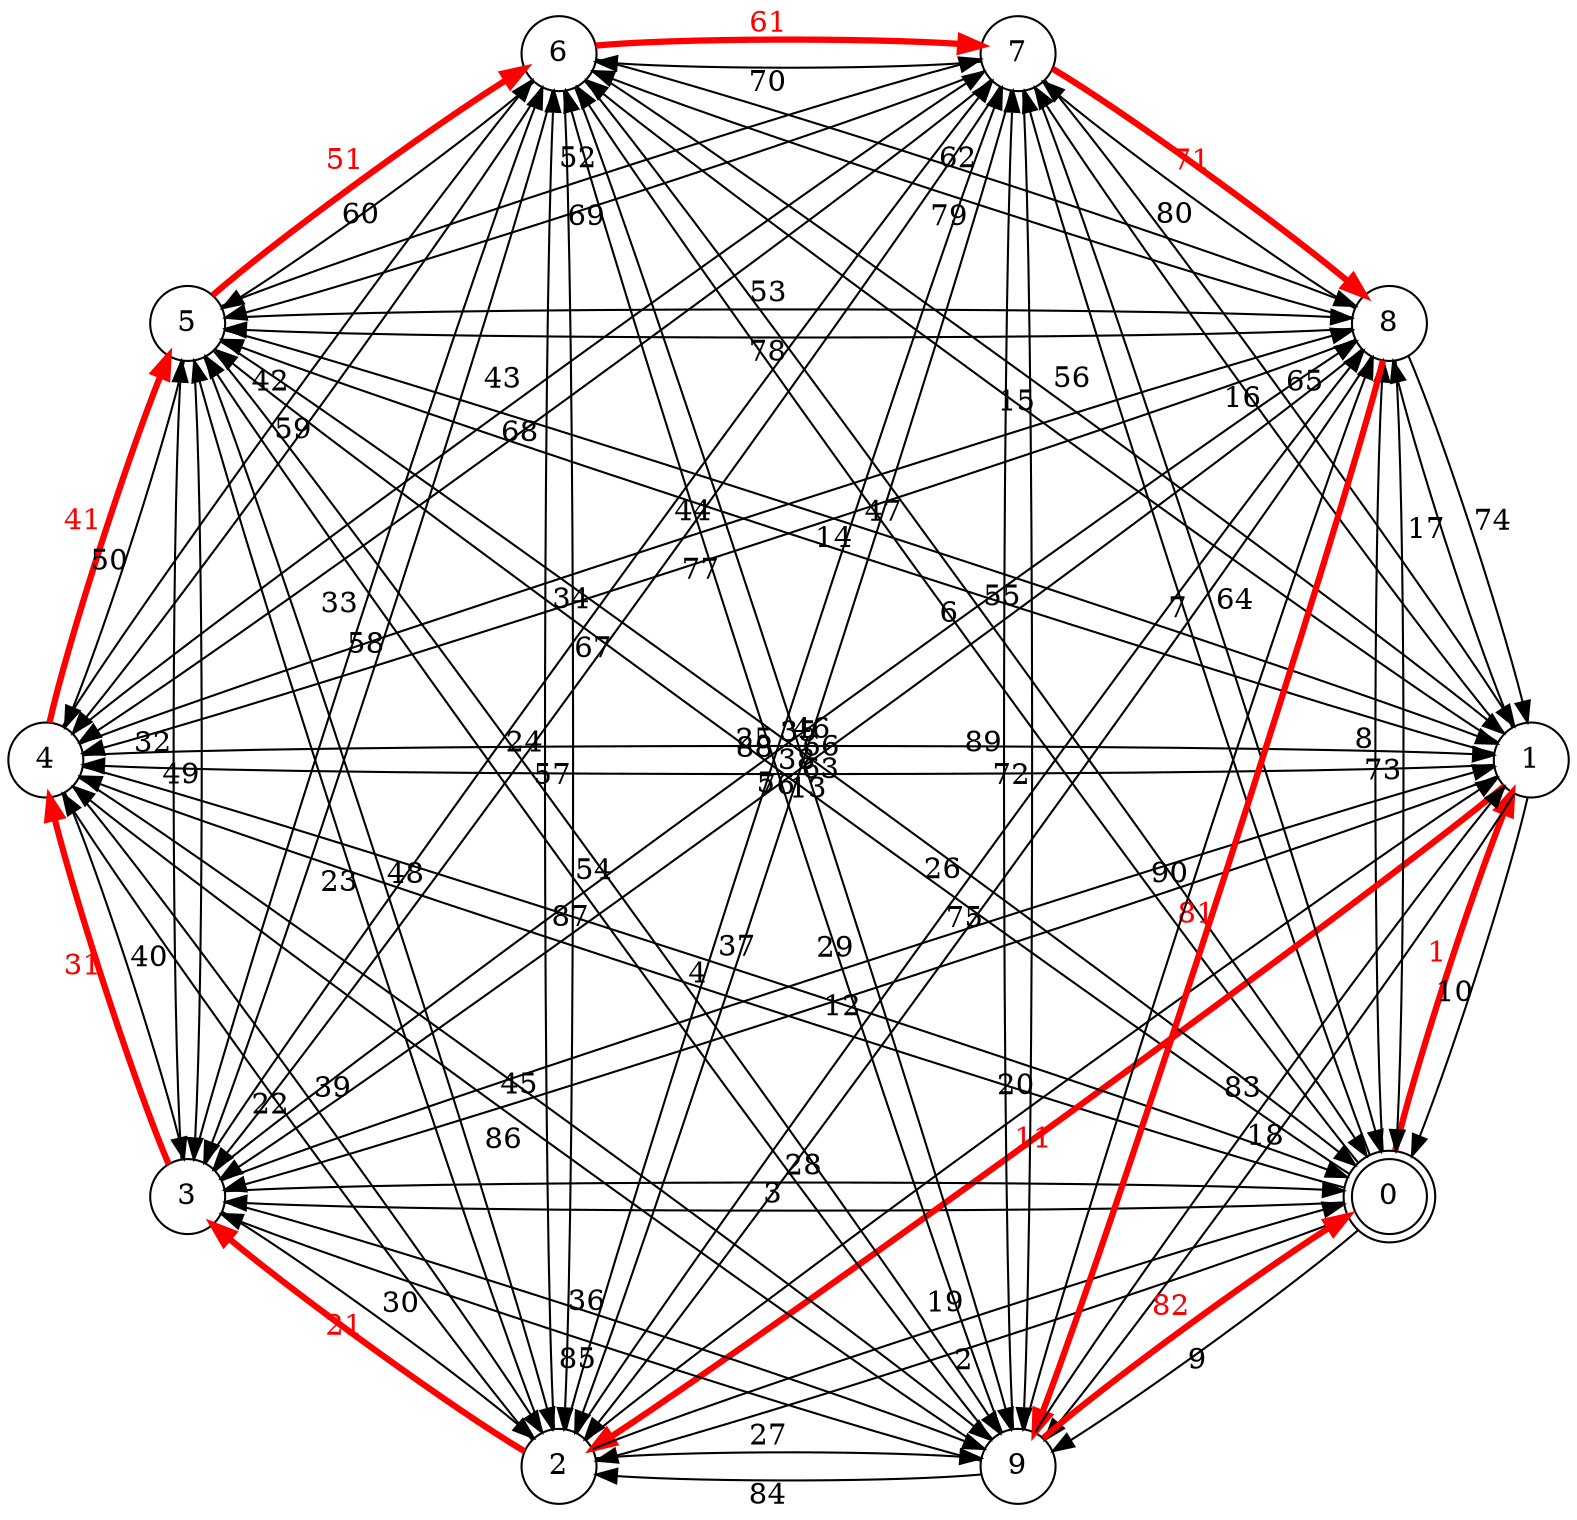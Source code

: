 digraph {
	graph [layout=circo, overlap=scale, splines=true, mindist=2.5];
	node [shape=circle];
	0 [peripheries=2];	0 -> 1 [len=0.695006, label="1", color=red, penwidth=3.0, fontcolor=red];
	0 -> 2 [len=1.39001, label="2"];
	0 -> 3 [len=2.08502, label="3"];
	0 -> 4 [len=2.78002, label="4"];
	0 -> 5 [len=3.47503, label="5"];
	0 -> 6 [len=4.17004, label="6"];
	0 -> 7 [len=4.86504, label="7"];
	0 -> 8 [len=5.56005, label="8"];
	0 -> 9 [len=6.25505, label="9"];
	1 -> 0 [len=6.95006, label="10"];
	1 -> 2 [len=7.64507, label="11", color=red, penwidth=3.0, fontcolor=red];
	1 -> 3 [len=8.34007, label="12"];
	1 -> 4 [len=9.03508, label="13"];
	1 -> 5 [len=9.73009, label="14"];
	1 -> 6 [len=10.4251, label="15"];
	1 -> 7 [len=11.1201, label="16"];
	1 -> 8 [len=11.8151, label="17"];
	1 -> 9 [len=12.5101, label="18"];
	2 -> 0 [len=13.2051, label="19"];
	2 -> 1 [len=13.9001, label="20"];
	2 -> 3 [len=14.5951, label="21", color=red, penwidth=3.0, fontcolor=red];
	2 -> 4 [len=15.2901, label="22"];
	2 -> 5 [len=15.9851, label="23"];
	2 -> 6 [len=16.6801, label="24"];
	2 -> 7 [len=17.3752, label="25"];
	2 -> 8 [len=18.0702, label="26"];
	2 -> 9 [len=18.7652, label="27"];
	3 -> 0 [len=19.4602, label="28"];
	3 -> 1 [len=20.1552, label="29"];
	3 -> 2 [len=20.8502, label="30"];
	3 -> 4 [len=21.5452, label="31", color=red, penwidth=3.0, fontcolor=red];
	3 -> 5 [len=22.2402, label="32"];
	3 -> 6 [len=22.9352, label="33"];
	3 -> 7 [len=23.6302, label="34"];
	3 -> 8 [len=24.3252, label="35"];
	3 -> 9 [len=25.0202, label="36"];
	4 -> 0 [len=25.7152, label="37"];
	4 -> 1 [len=26.4102, label="38"];
	4 -> 2 [len=27.1052, label="39"];
	4 -> 3 [len=27.8002, label="40"];
	4 -> 5 [len=28.4952, label="41", color=red, penwidth=3.0, fontcolor=red];
	4 -> 6 [len=29.1903, label="42"];
	4 -> 7 [len=29.8853, label="43"];
	4 -> 8 [len=30.5803, label="44"];
	4 -> 9 [len=31.2753, label="45"];
	5 -> 0 [len=31.9703, label="46"];
	5 -> 1 [len=32.6653, label="47"];
	5 -> 2 [len=33.3603, label="48"];
	5 -> 3 [len=34.0553, label="49"];
	5 -> 4 [len=34.7503, label="50"];
	5 -> 6 [len=35.4453, label="51", color=red, penwidth=3.0, fontcolor=red];
	5 -> 7 [len=36.1403, label="52"];
	5 -> 8 [len=36.8353, label="53"];
	5 -> 9 [len=37.5303, label="54"];
	6 -> 0 [len=38.2253, label="55"];
	6 -> 1 [len=38.9203, label="56"];
	6 -> 2 [len=39.6153, label="57"];
	6 -> 3 [len=40.3104, label="58"];
	6 -> 4 [len=41.0054, label="59"];
	6 -> 5 [len=41.7004, label="60"];
	6 -> 7 [len=42.3954, label="61", color=red, penwidth=3.0, fontcolor=red];
	6 -> 8 [len=43.0904, label="62"];
	6 -> 9 [len=43.7854, label="63"];
	7 -> 0 [len=44.4804, label="64"];
	7 -> 1 [len=45.1754, label="65"];
	7 -> 2 [len=45.8704, label="66"];
	7 -> 3 [len=46.5654, label="67"];
	7 -> 4 [len=47.2604, label="68"];
	7 -> 5 [len=47.9554, label="69"];
	7 -> 6 [len=48.6504, label="70"];
	7 -> 8 [len=49.3454, label="71", color=red, penwidth=3.0, fontcolor=red];
	7 -> 9 [len=50.0404, label="72"];
	8 -> 0 [len=50.7354, label="73"];
	8 -> 1 [len=51.4304, label="74"];
	8 -> 2 [len=52.1255, label="75"];
	8 -> 3 [len=52.8205, label="76"];
	8 -> 4 [len=53.5155, label="77"];
	8 -> 5 [len=54.2105, label="78"];
	8 -> 6 [len=54.9055, label="79"];
	8 -> 7 [len=55.6005, label="80"];
	8 -> 9 [len=56.2955, label="81", color=red, penwidth=3.0, fontcolor=red];
	9 -> 0 [len=56.9905, label="82", color=red, penwidth=3.0, fontcolor=red];
	9 -> 1 [len=57.6855, label="83"];
	9 -> 2 [len=58.3805, label="84"];
	9 -> 3 [len=59.0755, label="85"];
	9 -> 4 [len=59.7705, label="86"];
	9 -> 5 [len=60.4655, label="87"];
	9 -> 6 [len=61.1605, label="88"];
	9 -> 7 [len=61.8555, label="89"];
	9 -> 8 [len=62.5505, label="90"];
}